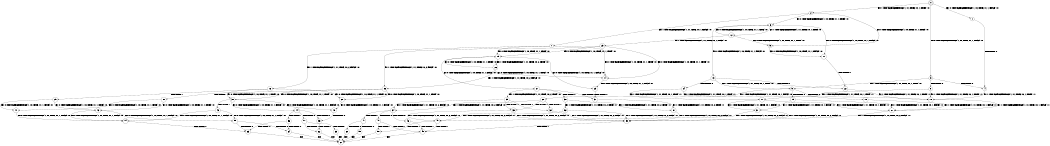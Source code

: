 digraph BCG {
size = "7, 10.5";
center = TRUE;
node [shape = circle];
0 [peripheries = 2];
0 -> 1 [label = "EX !0 !ATOMIC_EXCH_BRANCH (1, +0, TRUE, +1, 1, FALSE) !:0:"];
0 -> 2 [label = "EX !1 !ATOMIC_EXCH_BRANCH (1, +1, TRUE, +0, 1, TRUE) !:0:"];
0 -> 3 [label = "EX !0 !ATOMIC_EXCH_BRANCH (1, +0, TRUE, +1, 1, FALSE) !:0:"];
1 -> 4 [label = "TERMINATE !0"];
2 -> 5 [label = "EX !0 !ATOMIC_EXCH_BRANCH (1, +0, TRUE, +1, 1, TRUE) !:0:"];
2 -> 6 [label = "EX !0 !ATOMIC_EXCH_BRANCH (1, +0, TRUE, +1, 1, TRUE) !:0:"];
2 -> 7 [label = "EX !1 !ATOMIC_EXCH_BRANCH (1, +1, TRUE, +0, 1, FALSE) !:0:"];
3 -> 4 [label = "TERMINATE !0"];
3 -> 8 [label = "TERMINATE !0"];
3 -> 9 [label = "EX !1 !ATOMIC_EXCH_BRANCH (1, +1, TRUE, +0, 1, TRUE) !:0:"];
4 -> 10 [label = "EX !1 !ATOMIC_EXCH_BRANCH (1, +1, TRUE, +0, 1, TRUE) !:1:"];
5 -> 11 [label = "EX !0 !ATOMIC_EXCH_BRANCH (1, +0, TRUE, +1, 1, FALSE) !:0:"];
6 -> 11 [label = "EX !0 !ATOMIC_EXCH_BRANCH (1, +0, TRUE, +1, 1, FALSE) !:0:"];
6 -> 12 [label = "EX !1 !ATOMIC_EXCH_BRANCH (1, +1, TRUE, +0, 1, TRUE) !:0:"];
6 -> 13 [label = "EX !0 !ATOMIC_EXCH_BRANCH (1, +0, TRUE, +1, 1, FALSE) !:0:"];
7 -> 14 [label = "EX !0 !ATOMIC_EXCH_BRANCH (1, +0, TRUE, +1, 1, TRUE) !:0:"];
7 -> 15 [label = "EX !0 !ATOMIC_EXCH_BRANCH (1, +0, TRUE, +1, 1, TRUE) !:0:"];
7 -> 16 [label = "EX !1 !ATOMIC_EXCH_BRANCH (1, +1, TRUE, +0, 2, FALSE) !:0:"];
8 -> 10 [label = "EX !1 !ATOMIC_EXCH_BRANCH (1, +1, TRUE, +0, 1, TRUE) !:1:"];
8 -> 17 [label = "EX !1 !ATOMIC_EXCH_BRANCH (1, +1, TRUE, +0, 1, TRUE) !:1:"];
9 -> 18 [label = "TERMINATE !0"];
9 -> 19 [label = "TERMINATE !0"];
9 -> 20 [label = "EX !1 !ATOMIC_EXCH_BRANCH (1, +1, TRUE, +0, 1, FALSE) !:0:"];
10 -> 21 [label = "EX !1 !ATOMIC_EXCH_BRANCH (1, +1, TRUE, +0, 1, FALSE) !:1:"];
11 -> 22 [label = "TERMINATE !0"];
12 -> 5 [label = "EX !0 !ATOMIC_EXCH_BRANCH (1, +0, TRUE, +1, 1, TRUE) !:0:"];
12 -> 23 [label = "EX !1 !ATOMIC_EXCH_BRANCH (1, +1, TRUE, +0, 1, FALSE) !:0:"];
12 -> 6 [label = "EX !0 !ATOMIC_EXCH_BRANCH (1, +0, TRUE, +1, 1, TRUE) !:0:"];
13 -> 22 [label = "TERMINATE !0"];
13 -> 24 [label = "TERMINATE !0"];
13 -> 9 [label = "EX !1 !ATOMIC_EXCH_BRANCH (1, +1, TRUE, +0, 1, TRUE) !:0:"];
14 -> 25 [label = "EX !0 !ATOMIC_EXCH_BRANCH (1, +0, TRUE, +1, 1, FALSE) !:0:"];
15 -> 25 [label = "EX !0 !ATOMIC_EXCH_BRANCH (1, +0, TRUE, +1, 1, FALSE) !:0:"];
15 -> 26 [label = "EX !1 !ATOMIC_EXCH_BRANCH (1, +1, TRUE, +0, 2, TRUE) !:0:"];
15 -> 27 [label = "EX !0 !ATOMIC_EXCH_BRANCH (1, +0, TRUE, +1, 1, FALSE) !:0:"];
16 -> 28 [label = "EX !0 !ATOMIC_EXCH_BRANCH (1, +0, TRUE, +1, 1, TRUE) !:0:"];
16 -> 29 [label = "TERMINATE !1"];
16 -> 30 [label = "EX !0 !ATOMIC_EXCH_BRANCH (1, +0, TRUE, +1, 1, TRUE) !:0:"];
17 -> 21 [label = "EX !1 !ATOMIC_EXCH_BRANCH (1, +1, TRUE, +0, 1, FALSE) !:1:"];
17 -> 31 [label = "EX !1 !ATOMIC_EXCH_BRANCH (1, +1, TRUE, +0, 1, FALSE) !:1:"];
18 -> 21 [label = "EX !1 !ATOMIC_EXCH_BRANCH (1, +1, TRUE, +0, 1, FALSE) !:1:"];
19 -> 21 [label = "EX !1 !ATOMIC_EXCH_BRANCH (1, +1, TRUE, +0, 1, FALSE) !:1:"];
19 -> 31 [label = "EX !1 !ATOMIC_EXCH_BRANCH (1, +1, TRUE, +0, 1, FALSE) !:1:"];
20 -> 32 [label = "TERMINATE !0"];
20 -> 33 [label = "TERMINATE !0"];
20 -> 34 [label = "EX !1 !ATOMIC_EXCH_BRANCH (1, +1, TRUE, +0, 2, FALSE) !:0:"];
21 -> 35 [label = "EX !1 !ATOMIC_EXCH_BRANCH (1, +1, TRUE, +0, 2, FALSE) !:1:"];
22 -> 10 [label = "EX !1 !ATOMIC_EXCH_BRANCH (1, +1, TRUE, +0, 1, TRUE) !:1:"];
23 -> 14 [label = "EX !0 !ATOMIC_EXCH_BRANCH (1, +0, TRUE, +1, 1, TRUE) !:0:"];
23 -> 36 [label = "EX !1 !ATOMIC_EXCH_BRANCH (1, +1, TRUE, +0, 2, FALSE) !:0:"];
23 -> 15 [label = "EX !0 !ATOMIC_EXCH_BRANCH (1, +0, TRUE, +1, 1, TRUE) !:0:"];
24 -> 10 [label = "EX !1 !ATOMIC_EXCH_BRANCH (1, +1, TRUE, +0, 1, TRUE) !:1:"];
24 -> 17 [label = "EX !1 !ATOMIC_EXCH_BRANCH (1, +1, TRUE, +0, 1, TRUE) !:1:"];
25 -> 37 [label = "TERMINATE !0"];
26 -> 14 [label = "EX !0 !ATOMIC_EXCH_BRANCH (1, +0, TRUE, +1, 1, TRUE) !:0:"];
26 -> 36 [label = "EX !1 !ATOMIC_EXCH_BRANCH (1, +1, TRUE, +0, 2, FALSE) !:0:"];
26 -> 15 [label = "EX !0 !ATOMIC_EXCH_BRANCH (1, +0, TRUE, +1, 1, TRUE) !:0:"];
27 -> 37 [label = "TERMINATE !0"];
27 -> 38 [label = "TERMINATE !0"];
27 -> 39 [label = "EX !1 !ATOMIC_EXCH_BRANCH (1, +1, TRUE, +0, 2, TRUE) !:0:"];
28 -> 40 [label = "EX !0 !ATOMIC_EXCH_BRANCH (1, +0, TRUE, +1, 1, FALSE) !:0:"];
29 -> 41 [label = "EX !0 !ATOMIC_EXCH_BRANCH (1, +0, TRUE, +1, 1, TRUE) !:0:"];
29 -> 42 [label = "EX !0 !ATOMIC_EXCH_BRANCH (1, +0, TRUE, +1, 1, TRUE) !:0:"];
30 -> 40 [label = "EX !0 !ATOMIC_EXCH_BRANCH (1, +0, TRUE, +1, 1, FALSE) !:0:"];
30 -> 43 [label = "TERMINATE !1"];
30 -> 44 [label = "EX !0 !ATOMIC_EXCH_BRANCH (1, +0, TRUE, +1, 1, FALSE) !:0:"];
31 -> 35 [label = "EX !1 !ATOMIC_EXCH_BRANCH (1, +1, TRUE, +0, 2, FALSE) !:1:"];
31 -> 45 [label = "EX !1 !ATOMIC_EXCH_BRANCH (1, +1, TRUE, +0, 2, FALSE) !:1:"];
32 -> 35 [label = "EX !1 !ATOMIC_EXCH_BRANCH (1, +1, TRUE, +0, 2, FALSE) !:1:"];
33 -> 35 [label = "EX !1 !ATOMIC_EXCH_BRANCH (1, +1, TRUE, +0, 2, FALSE) !:1:"];
33 -> 45 [label = "EX !1 !ATOMIC_EXCH_BRANCH (1, +1, TRUE, +0, 2, FALSE) !:1:"];
34 -> 46 [label = "TERMINATE !0"];
34 -> 47 [label = "TERMINATE !1"];
34 -> 48 [label = "TERMINATE !0"];
35 -> 49 [label = "TERMINATE !1"];
36 -> 28 [label = "EX !0 !ATOMIC_EXCH_BRANCH (1, +0, TRUE, +1, 1, TRUE) !:0:"];
36 -> 50 [label = "TERMINATE !1"];
36 -> 30 [label = "EX !0 !ATOMIC_EXCH_BRANCH (1, +0, TRUE, +1, 1, TRUE) !:0:"];
37 -> 51 [label = "EX !1 !ATOMIC_EXCH_BRANCH (1, +1, TRUE, +0, 2, TRUE) !:1:"];
38 -> 51 [label = "EX !1 !ATOMIC_EXCH_BRANCH (1, +1, TRUE, +0, 2, TRUE) !:1:"];
38 -> 52 [label = "EX !1 !ATOMIC_EXCH_BRANCH (1, +1, TRUE, +0, 2, TRUE) !:1:"];
39 -> 32 [label = "TERMINATE !0"];
39 -> 33 [label = "TERMINATE !0"];
39 -> 34 [label = "EX !1 !ATOMIC_EXCH_BRANCH (1, +1, TRUE, +0, 2, FALSE) !:0:"];
40 -> 53 [label = "TERMINATE !0"];
41 -> 54 [label = "EX !0 !ATOMIC_EXCH_BRANCH (1, +0, TRUE, +1, 1, FALSE) !:0:"];
42 -> 54 [label = "EX !0 !ATOMIC_EXCH_BRANCH (1, +0, TRUE, +1, 1, FALSE) !:0:"];
42 -> 55 [label = "EX !0 !ATOMIC_EXCH_BRANCH (1, +0, TRUE, +1, 1, FALSE) !:0:"];
43 -> 54 [label = "EX !0 !ATOMIC_EXCH_BRANCH (1, +0, TRUE, +1, 1, FALSE) !:0:"];
43 -> 55 [label = "EX !0 !ATOMIC_EXCH_BRANCH (1, +0, TRUE, +1, 1, FALSE) !:0:"];
44 -> 53 [label = "TERMINATE !0"];
44 -> 56 [label = "TERMINATE !1"];
44 -> 57 [label = "TERMINATE !0"];
45 -> 49 [label = "TERMINATE !1"];
45 -> 58 [label = "TERMINATE !1"];
46 -> 49 [label = "TERMINATE !1"];
47 -> 59 [label = "TERMINATE !0"];
47 -> 60 [label = "TERMINATE !0"];
48 -> 49 [label = "TERMINATE !1"];
48 -> 58 [label = "TERMINATE !1"];
49 -> 61 [label = "exit"];
50 -> 41 [label = "EX !0 !ATOMIC_EXCH_BRANCH (1, +0, TRUE, +1, 1, TRUE) !:0:"];
50 -> 42 [label = "EX !0 !ATOMIC_EXCH_BRANCH (1, +0, TRUE, +1, 1, TRUE) !:0:"];
51 -> 35 [label = "EX !1 !ATOMIC_EXCH_BRANCH (1, +1, TRUE, +0, 2, FALSE) !:1:"];
52 -> 35 [label = "EX !1 !ATOMIC_EXCH_BRANCH (1, +1, TRUE, +0, 2, FALSE) !:1:"];
52 -> 45 [label = "EX !1 !ATOMIC_EXCH_BRANCH (1, +1, TRUE, +0, 2, FALSE) !:1:"];
53 -> 62 [label = "TERMINATE !1"];
54 -> 63 [label = "TERMINATE !0"];
55 -> 63 [label = "TERMINATE !0"];
55 -> 64 [label = "TERMINATE !0"];
56 -> 63 [label = "TERMINATE !0"];
56 -> 64 [label = "TERMINATE !0"];
57 -> 62 [label = "TERMINATE !1"];
57 -> 65 [label = "TERMINATE !1"];
58 -> 61 [label = "exit"];
59 -> 61 [label = "exit"];
60 -> 61 [label = "exit"];
62 -> 61 [label = "exit"];
63 -> 61 [label = "exit"];
64 -> 61 [label = "exit"];
65 -> 61 [label = "exit"];
}
